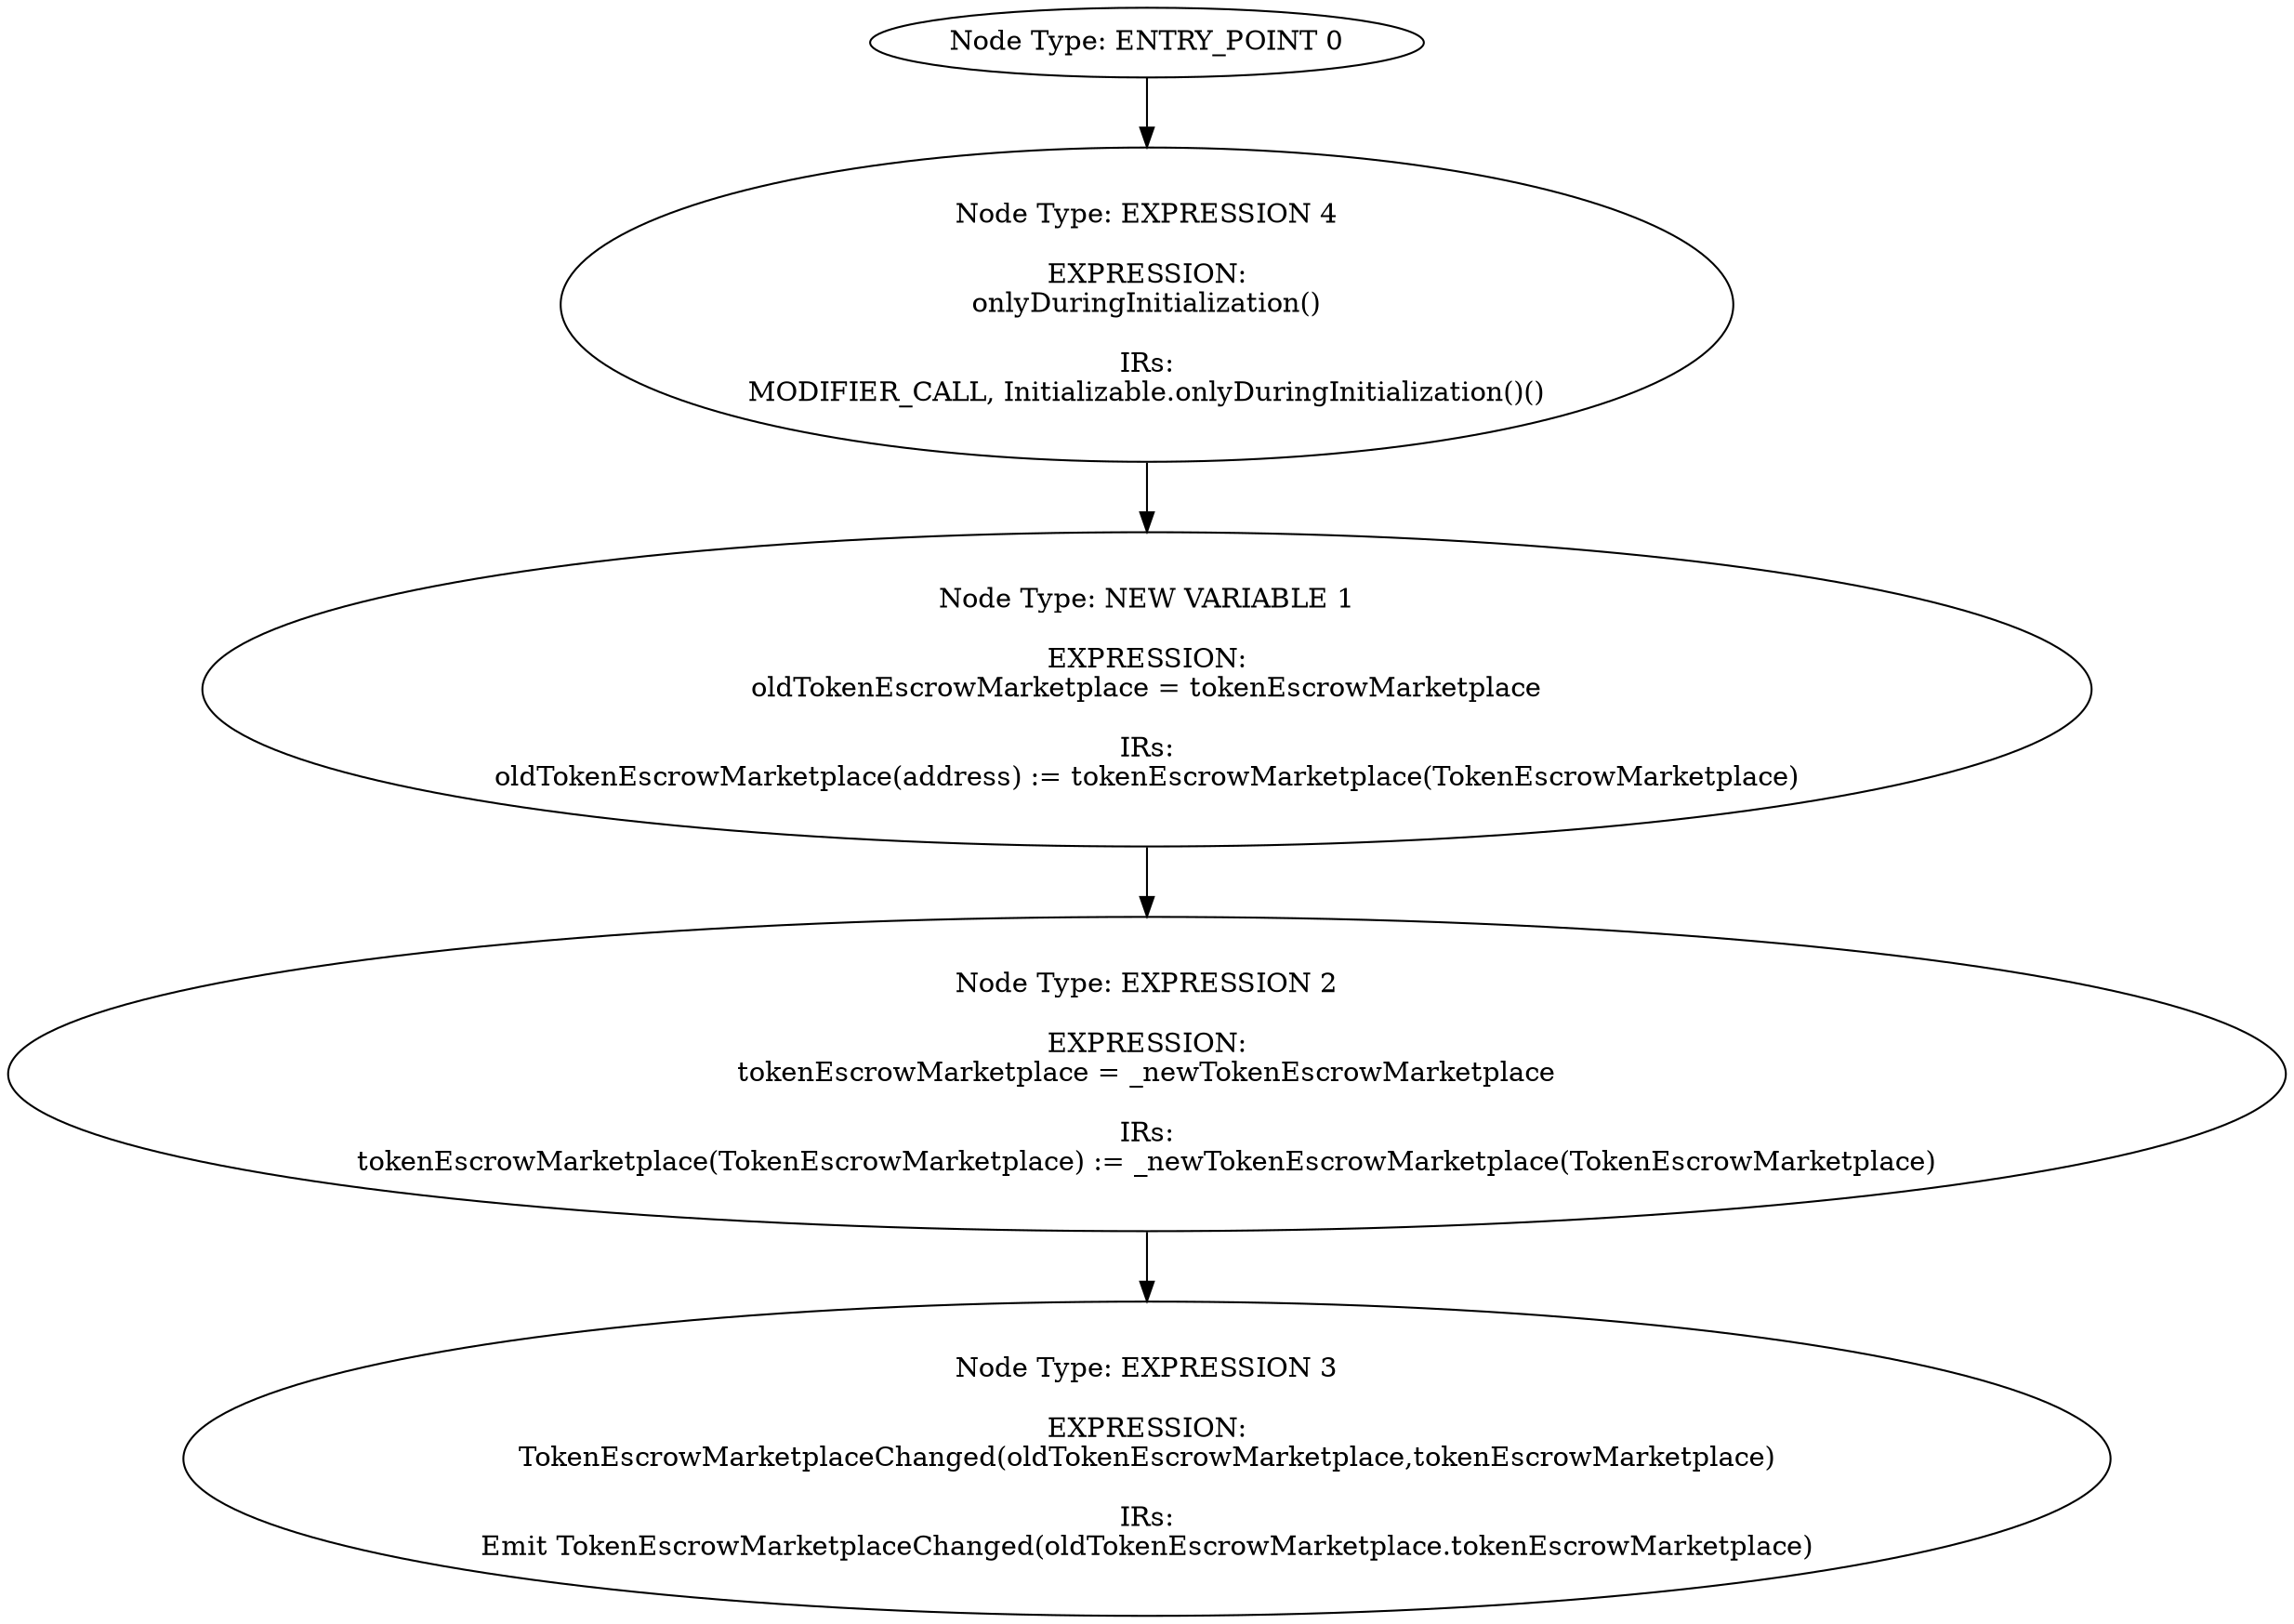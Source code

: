 digraph{
0[label="Node Type: ENTRY_POINT 0
"];
0->4;
1[label="Node Type: NEW VARIABLE 1

EXPRESSION:
oldTokenEscrowMarketplace = tokenEscrowMarketplace

IRs:
oldTokenEscrowMarketplace(address) := tokenEscrowMarketplace(TokenEscrowMarketplace)"];
1->2;
2[label="Node Type: EXPRESSION 2

EXPRESSION:
tokenEscrowMarketplace = _newTokenEscrowMarketplace

IRs:
tokenEscrowMarketplace(TokenEscrowMarketplace) := _newTokenEscrowMarketplace(TokenEscrowMarketplace)"];
2->3;
3[label="Node Type: EXPRESSION 3

EXPRESSION:
TokenEscrowMarketplaceChanged(oldTokenEscrowMarketplace,tokenEscrowMarketplace)

IRs:
Emit TokenEscrowMarketplaceChanged(oldTokenEscrowMarketplace.tokenEscrowMarketplace)"];
4[label="Node Type: EXPRESSION 4

EXPRESSION:
onlyDuringInitialization()

IRs:
MODIFIER_CALL, Initializable.onlyDuringInitialization()()"];
4->1;
}
